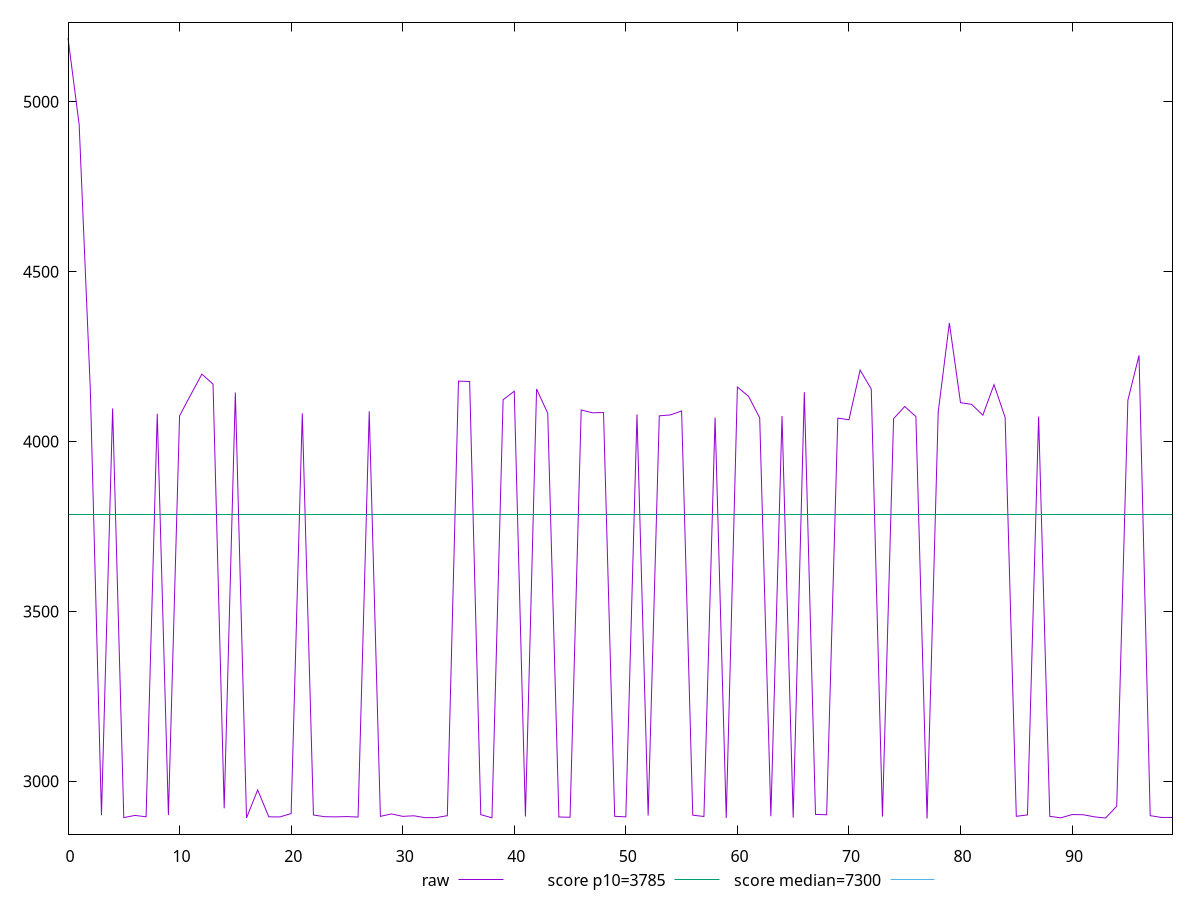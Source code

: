 reset

$raw <<EOF
0 5187.9415
1 4932.8025
2 4152.751
3 2900.5317499999996
4 4097.5205
5 2893.4208999999996
6 2899.7895
7 2895.73235
8 4081.9516999999996
9 2901.0045000000005
10 4075.7817
11 4137.7384999999995
12 4198.54
13 4169.010300000001
14 2920.6379
15 4144.566999999999
16 2892.4050499999994
17 2974.7075
18 2895.586
19 2895.410999999999
20 2905.2675000000004
21 4082.982850000001
22 2900.9549500000003
23 2896.0454500000005
24 2895.531
25 2896.3448000000003
26 2895.0170999999996
27 4089.132499999999
28 2897.07325
29 2904.1533999999997
30 2897.04505
31 2898.7189999999996
32 2893.22685
33 2893.3692
34 2898.9394999999995
35 4177.910000000001
36 4176.7338
37 2902.0009999999993
38 2892.7259999999997
39 4123.121999999999
40 4148.182900000001
41 2896.4458
42 4154.9127
43 4083.124
44 2895.1414000000004
45 2894.3474499999993
46 4092.9529999999995
47 4084.6208000000006
48 4085.4489999999996
49 2897.2063499999995
50 2895.5121499999996
51 4079.958199999999
52 2899.386
53 4075.7360000000003
54 4078.4298
55 4090.004300000001
56 2900.4130000000005
57 2896.6465
58 4070.9726000000005
59 2892.1422999999995
60 4160.481000000001
61 4133.2029999999995
62 4069.7124000000003
63 2897.40295
64 4075.1254
65 2893.42925
66 4145.564
67 2902.8290000000006
68 2901.638000000001
69 4068.9928499999996
70 4064.192000000001
71 4210.3329
72 4154.513000000001
73 2896.3887
74 4067.3326500000003
75 4103.2205
76 4073.6106
77 2890.6594999999998
78 4086.8783999999996
79 4349.043
80 4114.4846
81 4109.502399999999
82 4077.5766999999996
83 4167.4779
84 4071.00615
85 2897.193
86 2901.2455
87 4073.7053
88 2897.0631500000004
89 2892.741
90 2902.3325000000004
91 2901.7995
92 2895.6050999999998
93 2892.0476
94 2926.8925
95 4121.5785
96 4253.491999999999
97 2899.0804000000007
98 2893.86935
99 2893.7885499999998
EOF

set key outside below
set xrange [0:99]
set yrange [2844.71386:5233.88714]
set trange [2844.71386:5233.88714]
set terminal svg size 640, 500 enhanced background rgb 'white'
set output "report_00019_2021-02-10T18-14-37.922Z//interactive/samples/pages+cached+noadtech+nomedia+nocss/raw/values.svg"

plot $raw title "raw" with line, \
     3785 title "score p10=3785", \
     7300 title "score median=7300"

reset
